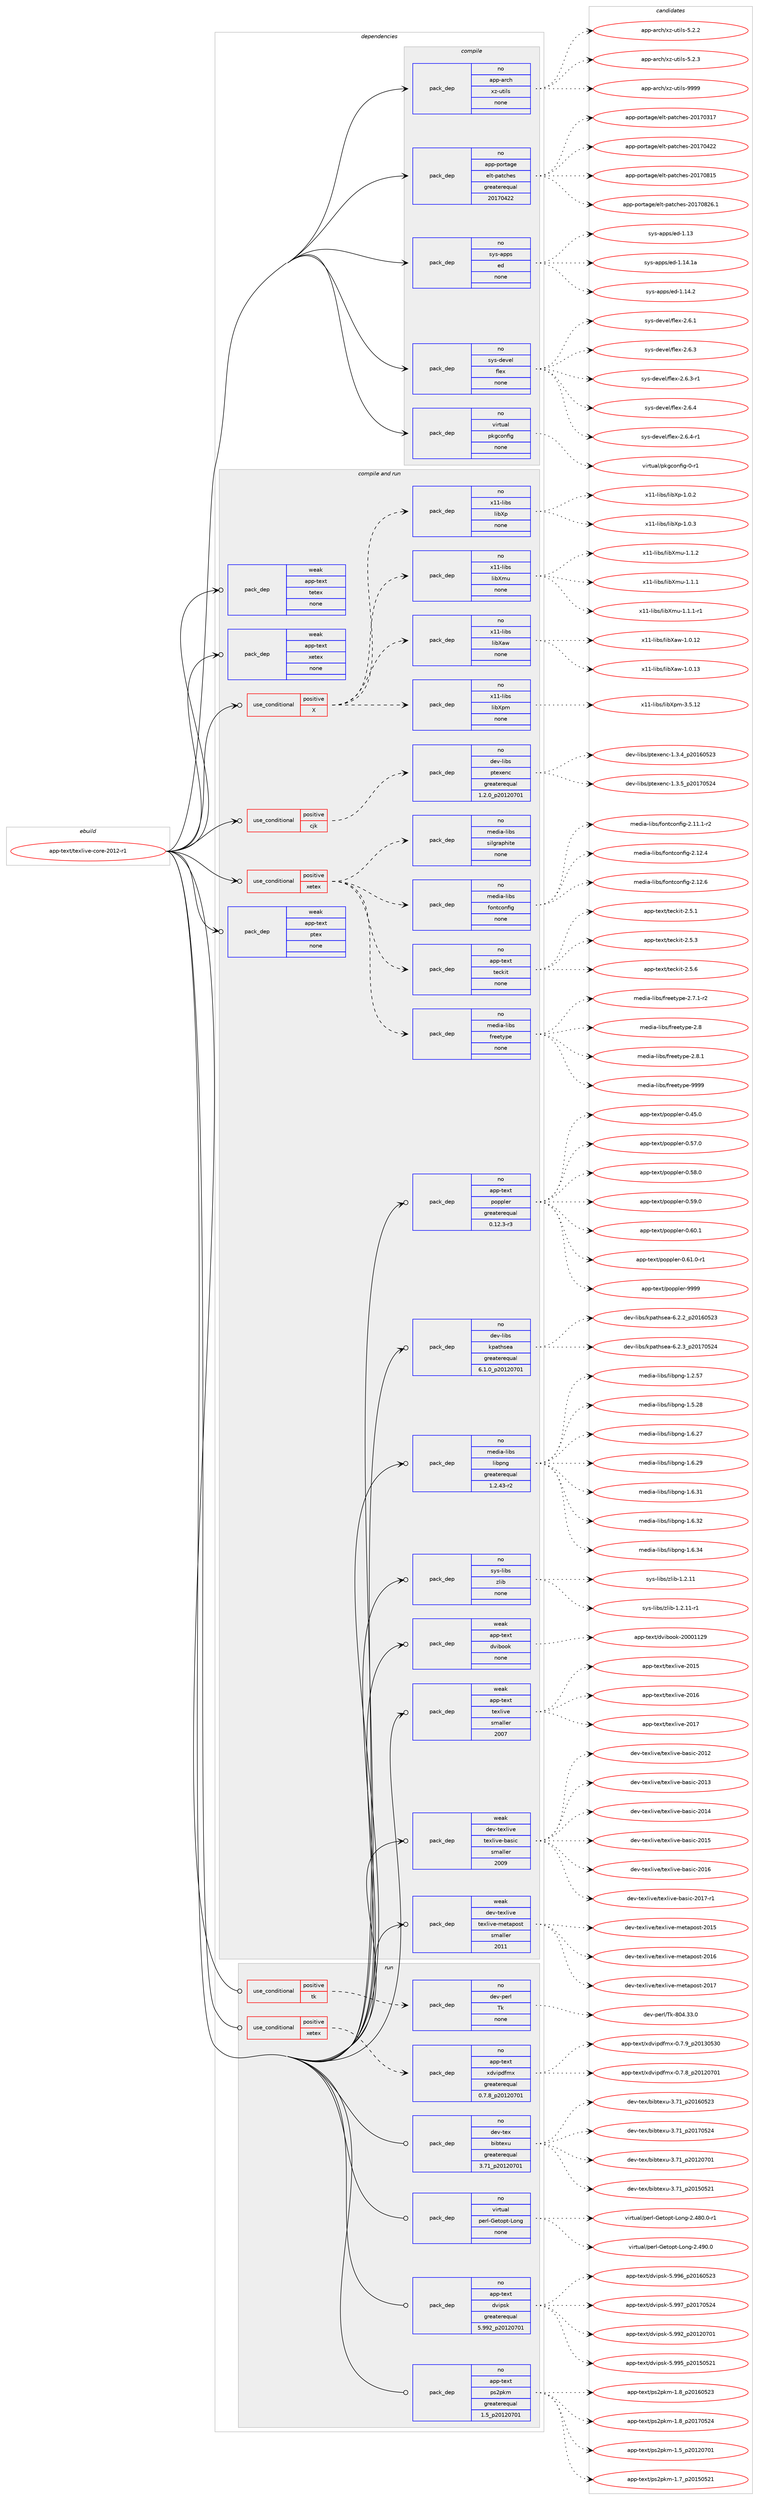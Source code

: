 digraph prolog {

# *************
# Graph options
# *************

newrank=true;
concentrate=true;
compound=true;
graph [rankdir=LR,fontname=Helvetica,fontsize=10,ranksep=1.5];#, ranksep=2.5, nodesep=0.2];
edge  [arrowhead=vee];
node  [fontname=Helvetica,fontsize=10];

# **********
# The ebuild
# **********

subgraph cluster_leftcol {
color=gray;
rank=same;
label=<<i>ebuild</i>>;
id [label="app-text/texlive-core-2012-r1", color=red, width=4, href="../app-text/texlive-core-2012-r1.svg"];
}

# ****************
# The dependencies
# ****************

subgraph cluster_midcol {
color=gray;
label=<<i>dependencies</i>>;
subgraph cluster_compile {
fillcolor="#eeeeee";
style=filled;
label=<<i>compile</i>>;
subgraph pack44870 {
dependency61528 [label=<<TABLE BORDER="0" CELLBORDER="1" CELLSPACING="0" CELLPADDING="4" WIDTH="220"><TR><TD ROWSPAN="6" CELLPADDING="30">pack_dep</TD></TR><TR><TD WIDTH="110">no</TD></TR><TR><TD>app-arch</TD></TR><TR><TD>xz-utils</TD></TR><TR><TD>none</TD></TR><TR><TD></TD></TR></TABLE>>, shape=none, color=blue];
}
id:e -> dependency61528:w [weight=20,style="solid",arrowhead="vee"];
subgraph pack44871 {
dependency61529 [label=<<TABLE BORDER="0" CELLBORDER="1" CELLSPACING="0" CELLPADDING="4" WIDTH="220"><TR><TD ROWSPAN="6" CELLPADDING="30">pack_dep</TD></TR><TR><TD WIDTH="110">no</TD></TR><TR><TD>app-portage</TD></TR><TR><TD>elt-patches</TD></TR><TR><TD>greaterequal</TD></TR><TR><TD>20170422</TD></TR></TABLE>>, shape=none, color=blue];
}
id:e -> dependency61529:w [weight=20,style="solid",arrowhead="vee"];
subgraph pack44872 {
dependency61530 [label=<<TABLE BORDER="0" CELLBORDER="1" CELLSPACING="0" CELLPADDING="4" WIDTH="220"><TR><TD ROWSPAN="6" CELLPADDING="30">pack_dep</TD></TR><TR><TD WIDTH="110">no</TD></TR><TR><TD>sys-apps</TD></TR><TR><TD>ed</TD></TR><TR><TD>none</TD></TR><TR><TD></TD></TR></TABLE>>, shape=none, color=blue];
}
id:e -> dependency61530:w [weight=20,style="solid",arrowhead="vee"];
subgraph pack44873 {
dependency61531 [label=<<TABLE BORDER="0" CELLBORDER="1" CELLSPACING="0" CELLPADDING="4" WIDTH="220"><TR><TD ROWSPAN="6" CELLPADDING="30">pack_dep</TD></TR><TR><TD WIDTH="110">no</TD></TR><TR><TD>sys-devel</TD></TR><TR><TD>flex</TD></TR><TR><TD>none</TD></TR><TR><TD></TD></TR></TABLE>>, shape=none, color=blue];
}
id:e -> dependency61531:w [weight=20,style="solid",arrowhead="vee"];
subgraph pack44874 {
dependency61532 [label=<<TABLE BORDER="0" CELLBORDER="1" CELLSPACING="0" CELLPADDING="4" WIDTH="220"><TR><TD ROWSPAN="6" CELLPADDING="30">pack_dep</TD></TR><TR><TD WIDTH="110">no</TD></TR><TR><TD>virtual</TD></TR><TR><TD>pkgconfig</TD></TR><TR><TD>none</TD></TR><TR><TD></TD></TR></TABLE>>, shape=none, color=blue];
}
id:e -> dependency61532:w [weight=20,style="solid",arrowhead="vee"];
}
subgraph cluster_compileandrun {
fillcolor="#eeeeee";
style=filled;
label=<<i>compile and run</i>>;
subgraph cond15521 {
dependency61533 [label=<<TABLE BORDER="0" CELLBORDER="1" CELLSPACING="0" CELLPADDING="4"><TR><TD ROWSPAN="3" CELLPADDING="10">use_conditional</TD></TR><TR><TD>positive</TD></TR><TR><TD>X</TD></TR></TABLE>>, shape=none, color=red];
subgraph pack44875 {
dependency61534 [label=<<TABLE BORDER="0" CELLBORDER="1" CELLSPACING="0" CELLPADDING="4" WIDTH="220"><TR><TD ROWSPAN="6" CELLPADDING="30">pack_dep</TD></TR><TR><TD WIDTH="110">no</TD></TR><TR><TD>x11-libs</TD></TR><TR><TD>libXmu</TD></TR><TR><TD>none</TD></TR><TR><TD></TD></TR></TABLE>>, shape=none, color=blue];
}
dependency61533:e -> dependency61534:w [weight=20,style="dashed",arrowhead="vee"];
subgraph pack44876 {
dependency61535 [label=<<TABLE BORDER="0" CELLBORDER="1" CELLSPACING="0" CELLPADDING="4" WIDTH="220"><TR><TD ROWSPAN="6" CELLPADDING="30">pack_dep</TD></TR><TR><TD WIDTH="110">no</TD></TR><TR><TD>x11-libs</TD></TR><TR><TD>libXp</TD></TR><TR><TD>none</TD></TR><TR><TD></TD></TR></TABLE>>, shape=none, color=blue];
}
dependency61533:e -> dependency61535:w [weight=20,style="dashed",arrowhead="vee"];
subgraph pack44877 {
dependency61536 [label=<<TABLE BORDER="0" CELLBORDER="1" CELLSPACING="0" CELLPADDING="4" WIDTH="220"><TR><TD ROWSPAN="6" CELLPADDING="30">pack_dep</TD></TR><TR><TD WIDTH="110">no</TD></TR><TR><TD>x11-libs</TD></TR><TR><TD>libXpm</TD></TR><TR><TD>none</TD></TR><TR><TD></TD></TR></TABLE>>, shape=none, color=blue];
}
dependency61533:e -> dependency61536:w [weight=20,style="dashed",arrowhead="vee"];
subgraph pack44878 {
dependency61537 [label=<<TABLE BORDER="0" CELLBORDER="1" CELLSPACING="0" CELLPADDING="4" WIDTH="220"><TR><TD ROWSPAN="6" CELLPADDING="30">pack_dep</TD></TR><TR><TD WIDTH="110">no</TD></TR><TR><TD>x11-libs</TD></TR><TR><TD>libXaw</TD></TR><TR><TD>none</TD></TR><TR><TD></TD></TR></TABLE>>, shape=none, color=blue];
}
dependency61533:e -> dependency61537:w [weight=20,style="dashed",arrowhead="vee"];
}
id:e -> dependency61533:w [weight=20,style="solid",arrowhead="odotvee"];
subgraph cond15522 {
dependency61538 [label=<<TABLE BORDER="0" CELLBORDER="1" CELLSPACING="0" CELLPADDING="4"><TR><TD ROWSPAN="3" CELLPADDING="10">use_conditional</TD></TR><TR><TD>positive</TD></TR><TR><TD>cjk</TD></TR></TABLE>>, shape=none, color=red];
subgraph pack44879 {
dependency61539 [label=<<TABLE BORDER="0" CELLBORDER="1" CELLSPACING="0" CELLPADDING="4" WIDTH="220"><TR><TD ROWSPAN="6" CELLPADDING="30">pack_dep</TD></TR><TR><TD WIDTH="110">no</TD></TR><TR><TD>dev-libs</TD></TR><TR><TD>ptexenc</TD></TR><TR><TD>greaterequal</TD></TR><TR><TD>1.2.0_p20120701</TD></TR></TABLE>>, shape=none, color=blue];
}
dependency61538:e -> dependency61539:w [weight=20,style="dashed",arrowhead="vee"];
}
id:e -> dependency61538:w [weight=20,style="solid",arrowhead="odotvee"];
subgraph cond15523 {
dependency61540 [label=<<TABLE BORDER="0" CELLBORDER="1" CELLSPACING="0" CELLPADDING="4"><TR><TD ROWSPAN="3" CELLPADDING="10">use_conditional</TD></TR><TR><TD>positive</TD></TR><TR><TD>xetex</TD></TR></TABLE>>, shape=none, color=red];
subgraph pack44880 {
dependency61541 [label=<<TABLE BORDER="0" CELLBORDER="1" CELLSPACING="0" CELLPADDING="4" WIDTH="220"><TR><TD ROWSPAN="6" CELLPADDING="30">pack_dep</TD></TR><TR><TD WIDTH="110">no</TD></TR><TR><TD>app-text</TD></TR><TR><TD>teckit</TD></TR><TR><TD>none</TD></TR><TR><TD></TD></TR></TABLE>>, shape=none, color=blue];
}
dependency61540:e -> dependency61541:w [weight=20,style="dashed",arrowhead="vee"];
subgraph pack44881 {
dependency61542 [label=<<TABLE BORDER="0" CELLBORDER="1" CELLSPACING="0" CELLPADDING="4" WIDTH="220"><TR><TD ROWSPAN="6" CELLPADDING="30">pack_dep</TD></TR><TR><TD WIDTH="110">no</TD></TR><TR><TD>media-libs</TD></TR><TR><TD>fontconfig</TD></TR><TR><TD>none</TD></TR><TR><TD></TD></TR></TABLE>>, shape=none, color=blue];
}
dependency61540:e -> dependency61542:w [weight=20,style="dashed",arrowhead="vee"];
subgraph pack44882 {
dependency61543 [label=<<TABLE BORDER="0" CELLBORDER="1" CELLSPACING="0" CELLPADDING="4" WIDTH="220"><TR><TD ROWSPAN="6" CELLPADDING="30">pack_dep</TD></TR><TR><TD WIDTH="110">no</TD></TR><TR><TD>media-libs</TD></TR><TR><TD>freetype</TD></TR><TR><TD>none</TD></TR><TR><TD></TD></TR></TABLE>>, shape=none, color=blue];
}
dependency61540:e -> dependency61543:w [weight=20,style="dashed",arrowhead="vee"];
subgraph pack44883 {
dependency61544 [label=<<TABLE BORDER="0" CELLBORDER="1" CELLSPACING="0" CELLPADDING="4" WIDTH="220"><TR><TD ROWSPAN="6" CELLPADDING="30">pack_dep</TD></TR><TR><TD WIDTH="110">no</TD></TR><TR><TD>media-libs</TD></TR><TR><TD>silgraphite</TD></TR><TR><TD>none</TD></TR><TR><TD></TD></TR></TABLE>>, shape=none, color=blue];
}
dependency61540:e -> dependency61544:w [weight=20,style="dashed",arrowhead="vee"];
}
id:e -> dependency61540:w [weight=20,style="solid",arrowhead="odotvee"];
subgraph pack44884 {
dependency61545 [label=<<TABLE BORDER="0" CELLBORDER="1" CELLSPACING="0" CELLPADDING="4" WIDTH="220"><TR><TD ROWSPAN="6" CELLPADDING="30">pack_dep</TD></TR><TR><TD WIDTH="110">no</TD></TR><TR><TD>app-text</TD></TR><TR><TD>poppler</TD></TR><TR><TD>greaterequal</TD></TR><TR><TD>0.12.3-r3</TD></TR></TABLE>>, shape=none, color=blue];
}
id:e -> dependency61545:w [weight=20,style="solid",arrowhead="odotvee"];
subgraph pack44885 {
dependency61546 [label=<<TABLE BORDER="0" CELLBORDER="1" CELLSPACING="0" CELLPADDING="4" WIDTH="220"><TR><TD ROWSPAN="6" CELLPADDING="30">pack_dep</TD></TR><TR><TD WIDTH="110">no</TD></TR><TR><TD>dev-libs</TD></TR><TR><TD>kpathsea</TD></TR><TR><TD>greaterequal</TD></TR><TR><TD>6.1.0_p20120701</TD></TR></TABLE>>, shape=none, color=blue];
}
id:e -> dependency61546:w [weight=20,style="solid",arrowhead="odotvee"];
subgraph pack44886 {
dependency61547 [label=<<TABLE BORDER="0" CELLBORDER="1" CELLSPACING="0" CELLPADDING="4" WIDTH="220"><TR><TD ROWSPAN="6" CELLPADDING="30">pack_dep</TD></TR><TR><TD WIDTH="110">no</TD></TR><TR><TD>media-libs</TD></TR><TR><TD>libpng</TD></TR><TR><TD>greaterequal</TD></TR><TR><TD>1.2.43-r2</TD></TR></TABLE>>, shape=none, color=blue];
}
id:e -> dependency61547:w [weight=20,style="solid",arrowhead="odotvee"];
subgraph pack44887 {
dependency61548 [label=<<TABLE BORDER="0" CELLBORDER="1" CELLSPACING="0" CELLPADDING="4" WIDTH="220"><TR><TD ROWSPAN="6" CELLPADDING="30">pack_dep</TD></TR><TR><TD WIDTH="110">no</TD></TR><TR><TD>sys-libs</TD></TR><TR><TD>zlib</TD></TR><TR><TD>none</TD></TR><TR><TD></TD></TR></TABLE>>, shape=none, color=blue];
}
id:e -> dependency61548:w [weight=20,style="solid",arrowhead="odotvee"];
subgraph pack44888 {
dependency61549 [label=<<TABLE BORDER="0" CELLBORDER="1" CELLSPACING="0" CELLPADDING="4" WIDTH="220"><TR><TD ROWSPAN="6" CELLPADDING="30">pack_dep</TD></TR><TR><TD WIDTH="110">weak</TD></TR><TR><TD>app-text</TD></TR><TR><TD>dvibook</TD></TR><TR><TD>none</TD></TR><TR><TD></TD></TR></TABLE>>, shape=none, color=blue];
}
id:e -> dependency61549:w [weight=20,style="solid",arrowhead="odotvee"];
subgraph pack44889 {
dependency61550 [label=<<TABLE BORDER="0" CELLBORDER="1" CELLSPACING="0" CELLPADDING="4" WIDTH="220"><TR><TD ROWSPAN="6" CELLPADDING="30">pack_dep</TD></TR><TR><TD WIDTH="110">weak</TD></TR><TR><TD>app-text</TD></TR><TR><TD>ptex</TD></TR><TR><TD>none</TD></TR><TR><TD></TD></TR></TABLE>>, shape=none, color=blue];
}
id:e -> dependency61550:w [weight=20,style="solid",arrowhead="odotvee"];
subgraph pack44890 {
dependency61551 [label=<<TABLE BORDER="0" CELLBORDER="1" CELLSPACING="0" CELLPADDING="4" WIDTH="220"><TR><TD ROWSPAN="6" CELLPADDING="30">pack_dep</TD></TR><TR><TD WIDTH="110">weak</TD></TR><TR><TD>app-text</TD></TR><TR><TD>tetex</TD></TR><TR><TD>none</TD></TR><TR><TD></TD></TR></TABLE>>, shape=none, color=blue];
}
id:e -> dependency61551:w [weight=20,style="solid",arrowhead="odotvee"];
subgraph pack44891 {
dependency61552 [label=<<TABLE BORDER="0" CELLBORDER="1" CELLSPACING="0" CELLPADDING="4" WIDTH="220"><TR><TD ROWSPAN="6" CELLPADDING="30">pack_dep</TD></TR><TR><TD WIDTH="110">weak</TD></TR><TR><TD>app-text</TD></TR><TR><TD>texlive</TD></TR><TR><TD>smaller</TD></TR><TR><TD>2007</TD></TR></TABLE>>, shape=none, color=blue];
}
id:e -> dependency61552:w [weight=20,style="solid",arrowhead="odotvee"];
subgraph pack44892 {
dependency61553 [label=<<TABLE BORDER="0" CELLBORDER="1" CELLSPACING="0" CELLPADDING="4" WIDTH="220"><TR><TD ROWSPAN="6" CELLPADDING="30">pack_dep</TD></TR><TR><TD WIDTH="110">weak</TD></TR><TR><TD>app-text</TD></TR><TR><TD>xetex</TD></TR><TR><TD>none</TD></TR><TR><TD></TD></TR></TABLE>>, shape=none, color=blue];
}
id:e -> dependency61553:w [weight=20,style="solid",arrowhead="odotvee"];
subgraph pack44893 {
dependency61554 [label=<<TABLE BORDER="0" CELLBORDER="1" CELLSPACING="0" CELLPADDING="4" WIDTH="220"><TR><TD ROWSPAN="6" CELLPADDING="30">pack_dep</TD></TR><TR><TD WIDTH="110">weak</TD></TR><TR><TD>dev-texlive</TD></TR><TR><TD>texlive-basic</TD></TR><TR><TD>smaller</TD></TR><TR><TD>2009</TD></TR></TABLE>>, shape=none, color=blue];
}
id:e -> dependency61554:w [weight=20,style="solid",arrowhead="odotvee"];
subgraph pack44894 {
dependency61555 [label=<<TABLE BORDER="0" CELLBORDER="1" CELLSPACING="0" CELLPADDING="4" WIDTH="220"><TR><TD ROWSPAN="6" CELLPADDING="30">pack_dep</TD></TR><TR><TD WIDTH="110">weak</TD></TR><TR><TD>dev-texlive</TD></TR><TR><TD>texlive-metapost</TD></TR><TR><TD>smaller</TD></TR><TR><TD>2011</TD></TR></TABLE>>, shape=none, color=blue];
}
id:e -> dependency61555:w [weight=20,style="solid",arrowhead="odotvee"];
}
subgraph cluster_run {
fillcolor="#eeeeee";
style=filled;
label=<<i>run</i>>;
subgraph cond15524 {
dependency61556 [label=<<TABLE BORDER="0" CELLBORDER="1" CELLSPACING="0" CELLPADDING="4"><TR><TD ROWSPAN="3" CELLPADDING="10">use_conditional</TD></TR><TR><TD>positive</TD></TR><TR><TD>tk</TD></TR></TABLE>>, shape=none, color=red];
subgraph pack44895 {
dependency61557 [label=<<TABLE BORDER="0" CELLBORDER="1" CELLSPACING="0" CELLPADDING="4" WIDTH="220"><TR><TD ROWSPAN="6" CELLPADDING="30">pack_dep</TD></TR><TR><TD WIDTH="110">no</TD></TR><TR><TD>dev-perl</TD></TR><TR><TD>Tk</TD></TR><TR><TD>none</TD></TR><TR><TD></TD></TR></TABLE>>, shape=none, color=blue];
}
dependency61556:e -> dependency61557:w [weight=20,style="dashed",arrowhead="vee"];
}
id:e -> dependency61556:w [weight=20,style="solid",arrowhead="odot"];
subgraph cond15525 {
dependency61558 [label=<<TABLE BORDER="0" CELLBORDER="1" CELLSPACING="0" CELLPADDING="4"><TR><TD ROWSPAN="3" CELLPADDING="10">use_conditional</TD></TR><TR><TD>positive</TD></TR><TR><TD>xetex</TD></TR></TABLE>>, shape=none, color=red];
subgraph pack44896 {
dependency61559 [label=<<TABLE BORDER="0" CELLBORDER="1" CELLSPACING="0" CELLPADDING="4" WIDTH="220"><TR><TD ROWSPAN="6" CELLPADDING="30">pack_dep</TD></TR><TR><TD WIDTH="110">no</TD></TR><TR><TD>app-text</TD></TR><TR><TD>xdvipdfmx</TD></TR><TR><TD>greaterequal</TD></TR><TR><TD>0.7.8_p20120701</TD></TR></TABLE>>, shape=none, color=blue];
}
dependency61558:e -> dependency61559:w [weight=20,style="dashed",arrowhead="vee"];
}
id:e -> dependency61558:w [weight=20,style="solid",arrowhead="odot"];
subgraph pack44897 {
dependency61560 [label=<<TABLE BORDER="0" CELLBORDER="1" CELLSPACING="0" CELLPADDING="4" WIDTH="220"><TR><TD ROWSPAN="6" CELLPADDING="30">pack_dep</TD></TR><TR><TD WIDTH="110">no</TD></TR><TR><TD>app-text</TD></TR><TR><TD>dvipsk</TD></TR><TR><TD>greaterequal</TD></TR><TR><TD>5.992_p20120701</TD></TR></TABLE>>, shape=none, color=blue];
}
id:e -> dependency61560:w [weight=20,style="solid",arrowhead="odot"];
subgraph pack44898 {
dependency61561 [label=<<TABLE BORDER="0" CELLBORDER="1" CELLSPACING="0" CELLPADDING="4" WIDTH="220"><TR><TD ROWSPAN="6" CELLPADDING="30">pack_dep</TD></TR><TR><TD WIDTH="110">no</TD></TR><TR><TD>app-text</TD></TR><TR><TD>ps2pkm</TD></TR><TR><TD>greaterequal</TD></TR><TR><TD>1.5_p20120701</TD></TR></TABLE>>, shape=none, color=blue];
}
id:e -> dependency61561:w [weight=20,style="solid",arrowhead="odot"];
subgraph pack44899 {
dependency61562 [label=<<TABLE BORDER="0" CELLBORDER="1" CELLSPACING="0" CELLPADDING="4" WIDTH="220"><TR><TD ROWSPAN="6" CELLPADDING="30">pack_dep</TD></TR><TR><TD WIDTH="110">no</TD></TR><TR><TD>dev-tex</TD></TR><TR><TD>bibtexu</TD></TR><TR><TD>greaterequal</TD></TR><TR><TD>3.71_p20120701</TD></TR></TABLE>>, shape=none, color=blue];
}
id:e -> dependency61562:w [weight=20,style="solid",arrowhead="odot"];
subgraph pack44900 {
dependency61563 [label=<<TABLE BORDER="0" CELLBORDER="1" CELLSPACING="0" CELLPADDING="4" WIDTH="220"><TR><TD ROWSPAN="6" CELLPADDING="30">pack_dep</TD></TR><TR><TD WIDTH="110">no</TD></TR><TR><TD>virtual</TD></TR><TR><TD>perl-Getopt-Long</TD></TR><TR><TD>none</TD></TR><TR><TD></TD></TR></TABLE>>, shape=none, color=blue];
}
id:e -> dependency61563:w [weight=20,style="solid",arrowhead="odot"];
}
}

# **************
# The candidates
# **************

subgraph cluster_choices {
rank=same;
color=gray;
label=<<i>candidates</i>>;

subgraph choice44870 {
color=black;
nodesep=1;
choice971121124597114991044712012245117116105108115455346504650 [label="app-arch/xz-utils-5.2.2", color=red, width=4,href="../app-arch/xz-utils-5.2.2.svg"];
choice971121124597114991044712012245117116105108115455346504651 [label="app-arch/xz-utils-5.2.3", color=red, width=4,href="../app-arch/xz-utils-5.2.3.svg"];
choice9711211245971149910447120122451171161051081154557575757 [label="app-arch/xz-utils-9999", color=red, width=4,href="../app-arch/xz-utils-9999.svg"];
dependency61528:e -> choice971121124597114991044712012245117116105108115455346504650:w [style=dotted,weight="100"];
dependency61528:e -> choice971121124597114991044712012245117116105108115455346504651:w [style=dotted,weight="100"];
dependency61528:e -> choice9711211245971149910447120122451171161051081154557575757:w [style=dotted,weight="100"];
}
subgraph choice44871 {
color=black;
nodesep=1;
choice97112112451121111141169710310147101108116451129711699104101115455048495548514955 [label="app-portage/elt-patches-20170317", color=red, width=4,href="../app-portage/elt-patches-20170317.svg"];
choice97112112451121111141169710310147101108116451129711699104101115455048495548525050 [label="app-portage/elt-patches-20170422", color=red, width=4,href="../app-portage/elt-patches-20170422.svg"];
choice97112112451121111141169710310147101108116451129711699104101115455048495548564953 [label="app-portage/elt-patches-20170815", color=red, width=4,href="../app-portage/elt-patches-20170815.svg"];
choice971121124511211111411697103101471011081164511297116991041011154550484955485650544649 [label="app-portage/elt-patches-20170826.1", color=red, width=4,href="../app-portage/elt-patches-20170826.1.svg"];
dependency61529:e -> choice97112112451121111141169710310147101108116451129711699104101115455048495548514955:w [style=dotted,weight="100"];
dependency61529:e -> choice97112112451121111141169710310147101108116451129711699104101115455048495548525050:w [style=dotted,weight="100"];
dependency61529:e -> choice97112112451121111141169710310147101108116451129711699104101115455048495548564953:w [style=dotted,weight="100"];
dependency61529:e -> choice971121124511211111411697103101471011081164511297116991041011154550484955485650544649:w [style=dotted,weight="100"];
}
subgraph choice44872 {
color=black;
nodesep=1;
choice1151211154597112112115471011004549464951 [label="sys-apps/ed-1.13", color=red, width=4,href="../sys-apps/ed-1.13.svg"];
choice1151211154597112112115471011004549464952464997 [label="sys-apps/ed-1.14.1a", color=red, width=4,href="../sys-apps/ed-1.14.1a.svg"];
choice11512111545971121121154710110045494649524650 [label="sys-apps/ed-1.14.2", color=red, width=4,href="../sys-apps/ed-1.14.2.svg"];
dependency61530:e -> choice1151211154597112112115471011004549464951:w [style=dotted,weight="100"];
dependency61530:e -> choice1151211154597112112115471011004549464952464997:w [style=dotted,weight="100"];
dependency61530:e -> choice11512111545971121121154710110045494649524650:w [style=dotted,weight="100"];
}
subgraph choice44873 {
color=black;
nodesep=1;
choice1151211154510010111810110847102108101120455046544649 [label="sys-devel/flex-2.6.1", color=red, width=4,href="../sys-devel/flex-2.6.1.svg"];
choice1151211154510010111810110847102108101120455046544651 [label="sys-devel/flex-2.6.3", color=red, width=4,href="../sys-devel/flex-2.6.3.svg"];
choice11512111545100101118101108471021081011204550465446514511449 [label="sys-devel/flex-2.6.3-r1", color=red, width=4,href="../sys-devel/flex-2.6.3-r1.svg"];
choice1151211154510010111810110847102108101120455046544652 [label="sys-devel/flex-2.6.4", color=red, width=4,href="../sys-devel/flex-2.6.4.svg"];
choice11512111545100101118101108471021081011204550465446524511449 [label="sys-devel/flex-2.6.4-r1", color=red, width=4,href="../sys-devel/flex-2.6.4-r1.svg"];
dependency61531:e -> choice1151211154510010111810110847102108101120455046544649:w [style=dotted,weight="100"];
dependency61531:e -> choice1151211154510010111810110847102108101120455046544651:w [style=dotted,weight="100"];
dependency61531:e -> choice11512111545100101118101108471021081011204550465446514511449:w [style=dotted,weight="100"];
dependency61531:e -> choice1151211154510010111810110847102108101120455046544652:w [style=dotted,weight="100"];
dependency61531:e -> choice11512111545100101118101108471021081011204550465446524511449:w [style=dotted,weight="100"];
}
subgraph choice44874 {
color=black;
nodesep=1;
choice11810511411611797108471121071039911111010210510345484511449 [label="virtual/pkgconfig-0-r1", color=red, width=4,href="../virtual/pkgconfig-0-r1.svg"];
dependency61532:e -> choice11810511411611797108471121071039911111010210510345484511449:w [style=dotted,weight="100"];
}
subgraph choice44875 {
color=black;
nodesep=1;
choice12049494510810598115471081059888109117454946494649 [label="x11-libs/libXmu-1.1.1", color=red, width=4,href="../x11-libs/libXmu-1.1.1.svg"];
choice120494945108105981154710810598881091174549464946494511449 [label="x11-libs/libXmu-1.1.1-r1", color=red, width=4,href="../x11-libs/libXmu-1.1.1-r1.svg"];
choice12049494510810598115471081059888109117454946494650 [label="x11-libs/libXmu-1.1.2", color=red, width=4,href="../x11-libs/libXmu-1.1.2.svg"];
dependency61534:e -> choice12049494510810598115471081059888109117454946494649:w [style=dotted,weight="100"];
dependency61534:e -> choice120494945108105981154710810598881091174549464946494511449:w [style=dotted,weight="100"];
dependency61534:e -> choice12049494510810598115471081059888109117454946494650:w [style=dotted,weight="100"];
}
subgraph choice44876 {
color=black;
nodesep=1;
choice12049494510810598115471081059888112454946484650 [label="x11-libs/libXp-1.0.2", color=red, width=4,href="../x11-libs/libXp-1.0.2.svg"];
choice12049494510810598115471081059888112454946484651 [label="x11-libs/libXp-1.0.3", color=red, width=4,href="../x11-libs/libXp-1.0.3.svg"];
dependency61535:e -> choice12049494510810598115471081059888112454946484650:w [style=dotted,weight="100"];
dependency61535:e -> choice12049494510810598115471081059888112454946484651:w [style=dotted,weight="100"];
}
subgraph choice44877 {
color=black;
nodesep=1;
choice1204949451081059811547108105988811210945514653464950 [label="x11-libs/libXpm-3.5.12", color=red, width=4,href="../x11-libs/libXpm-3.5.12.svg"];
dependency61536:e -> choice1204949451081059811547108105988811210945514653464950:w [style=dotted,weight="100"];
}
subgraph choice44878 {
color=black;
nodesep=1;
choice120494945108105981154710810598889711945494648464950 [label="x11-libs/libXaw-1.0.12", color=red, width=4,href="../x11-libs/libXaw-1.0.12.svg"];
choice120494945108105981154710810598889711945494648464951 [label="x11-libs/libXaw-1.0.13", color=red, width=4,href="../x11-libs/libXaw-1.0.13.svg"];
dependency61537:e -> choice120494945108105981154710810598889711945494648464950:w [style=dotted,weight="100"];
dependency61537:e -> choice120494945108105981154710810598889711945494648464951:w [style=dotted,weight="100"];
}
subgraph choice44879 {
color=black;
nodesep=1;
choice10010111845108105981154711211610112010111099454946514652951125048495448535051 [label="dev-libs/ptexenc-1.3.4_p20160523", color=red, width=4,href="../dev-libs/ptexenc-1.3.4_p20160523.svg"];
choice10010111845108105981154711211610112010111099454946514653951125048495548535052 [label="dev-libs/ptexenc-1.3.5_p20170524", color=red, width=4,href="../dev-libs/ptexenc-1.3.5_p20170524.svg"];
dependency61539:e -> choice10010111845108105981154711211610112010111099454946514652951125048495448535051:w [style=dotted,weight="100"];
dependency61539:e -> choice10010111845108105981154711211610112010111099454946514653951125048495548535052:w [style=dotted,weight="100"];
}
subgraph choice44880 {
color=black;
nodesep=1;
choice97112112451161011201164711610199107105116455046534649 [label="app-text/teckit-2.5.1", color=red, width=4,href="../app-text/teckit-2.5.1.svg"];
choice97112112451161011201164711610199107105116455046534651 [label="app-text/teckit-2.5.3", color=red, width=4,href="../app-text/teckit-2.5.3.svg"];
choice97112112451161011201164711610199107105116455046534654 [label="app-text/teckit-2.5.6", color=red, width=4,href="../app-text/teckit-2.5.6.svg"];
dependency61541:e -> choice97112112451161011201164711610199107105116455046534649:w [style=dotted,weight="100"];
dependency61541:e -> choice97112112451161011201164711610199107105116455046534651:w [style=dotted,weight="100"];
dependency61541:e -> choice97112112451161011201164711610199107105116455046534654:w [style=dotted,weight="100"];
}
subgraph choice44881 {
color=black;
nodesep=1;
choice1091011001059745108105981154710211111011699111110102105103455046494946494511450 [label="media-libs/fontconfig-2.11.1-r2", color=red, width=4,href="../media-libs/fontconfig-2.11.1-r2.svg"];
choice109101100105974510810598115471021111101169911111010210510345504649504652 [label="media-libs/fontconfig-2.12.4", color=red, width=4,href="../media-libs/fontconfig-2.12.4.svg"];
choice109101100105974510810598115471021111101169911111010210510345504649504654 [label="media-libs/fontconfig-2.12.6", color=red, width=4,href="../media-libs/fontconfig-2.12.6.svg"];
dependency61542:e -> choice1091011001059745108105981154710211111011699111110102105103455046494946494511450:w [style=dotted,weight="100"];
dependency61542:e -> choice109101100105974510810598115471021111101169911111010210510345504649504652:w [style=dotted,weight="100"];
dependency61542:e -> choice109101100105974510810598115471021111101169911111010210510345504649504654:w [style=dotted,weight="100"];
}
subgraph choice44882 {
color=black;
nodesep=1;
choice109101100105974510810598115471021141011011161211121014550465546494511450 [label="media-libs/freetype-2.7.1-r2", color=red, width=4,href="../media-libs/freetype-2.7.1-r2.svg"];
choice1091011001059745108105981154710211410110111612111210145504656 [label="media-libs/freetype-2.8", color=red, width=4,href="../media-libs/freetype-2.8.svg"];
choice10910110010597451081059811547102114101101116121112101455046564649 [label="media-libs/freetype-2.8.1", color=red, width=4,href="../media-libs/freetype-2.8.1.svg"];
choice109101100105974510810598115471021141011011161211121014557575757 [label="media-libs/freetype-9999", color=red, width=4,href="../media-libs/freetype-9999.svg"];
dependency61543:e -> choice109101100105974510810598115471021141011011161211121014550465546494511450:w [style=dotted,weight="100"];
dependency61543:e -> choice1091011001059745108105981154710211410110111612111210145504656:w [style=dotted,weight="100"];
dependency61543:e -> choice10910110010597451081059811547102114101101116121112101455046564649:w [style=dotted,weight="100"];
dependency61543:e -> choice109101100105974510810598115471021141011011161211121014557575757:w [style=dotted,weight="100"];
}
subgraph choice44883 {
color=black;
nodesep=1;
}
subgraph choice44884 {
color=black;
nodesep=1;
choice97112112451161011201164711211111211210810111445484652534648 [label="app-text/poppler-0.45.0", color=red, width=4,href="../app-text/poppler-0.45.0.svg"];
choice97112112451161011201164711211111211210810111445484653554648 [label="app-text/poppler-0.57.0", color=red, width=4,href="../app-text/poppler-0.57.0.svg"];
choice97112112451161011201164711211111211210810111445484653564648 [label="app-text/poppler-0.58.0", color=red, width=4,href="../app-text/poppler-0.58.0.svg"];
choice97112112451161011201164711211111211210810111445484653574648 [label="app-text/poppler-0.59.0", color=red, width=4,href="../app-text/poppler-0.59.0.svg"];
choice97112112451161011201164711211111211210810111445484654484649 [label="app-text/poppler-0.60.1", color=red, width=4,href="../app-text/poppler-0.60.1.svg"];
choice971121124511610112011647112111112112108101114454846544946484511449 [label="app-text/poppler-0.61.0-r1", color=red, width=4,href="../app-text/poppler-0.61.0-r1.svg"];
choice9711211245116101120116471121111121121081011144557575757 [label="app-text/poppler-9999", color=red, width=4,href="../app-text/poppler-9999.svg"];
dependency61545:e -> choice97112112451161011201164711211111211210810111445484652534648:w [style=dotted,weight="100"];
dependency61545:e -> choice97112112451161011201164711211111211210810111445484653554648:w [style=dotted,weight="100"];
dependency61545:e -> choice97112112451161011201164711211111211210810111445484653564648:w [style=dotted,weight="100"];
dependency61545:e -> choice97112112451161011201164711211111211210810111445484653574648:w [style=dotted,weight="100"];
dependency61545:e -> choice97112112451161011201164711211111211210810111445484654484649:w [style=dotted,weight="100"];
dependency61545:e -> choice971121124511610112011647112111112112108101114454846544946484511449:w [style=dotted,weight="100"];
dependency61545:e -> choice9711211245116101120116471121111121121081011144557575757:w [style=dotted,weight="100"];
}
subgraph choice44885 {
color=black;
nodesep=1;
choice1001011184510810598115471071129711610411510197455446504650951125048495448535051 [label="dev-libs/kpathsea-6.2.2_p20160523", color=red, width=4,href="../dev-libs/kpathsea-6.2.2_p20160523.svg"];
choice1001011184510810598115471071129711610411510197455446504651951125048495548535052 [label="dev-libs/kpathsea-6.2.3_p20170524", color=red, width=4,href="../dev-libs/kpathsea-6.2.3_p20170524.svg"];
dependency61546:e -> choice1001011184510810598115471071129711610411510197455446504650951125048495448535051:w [style=dotted,weight="100"];
dependency61546:e -> choice1001011184510810598115471071129711610411510197455446504651951125048495548535052:w [style=dotted,weight="100"];
}
subgraph choice44886 {
color=black;
nodesep=1;
choice109101100105974510810598115471081059811211010345494650465355 [label="media-libs/libpng-1.2.57", color=red, width=4,href="../media-libs/libpng-1.2.57.svg"];
choice109101100105974510810598115471081059811211010345494653465056 [label="media-libs/libpng-1.5.28", color=red, width=4,href="../media-libs/libpng-1.5.28.svg"];
choice109101100105974510810598115471081059811211010345494654465055 [label="media-libs/libpng-1.6.27", color=red, width=4,href="../media-libs/libpng-1.6.27.svg"];
choice109101100105974510810598115471081059811211010345494654465057 [label="media-libs/libpng-1.6.29", color=red, width=4,href="../media-libs/libpng-1.6.29.svg"];
choice109101100105974510810598115471081059811211010345494654465149 [label="media-libs/libpng-1.6.31", color=red, width=4,href="../media-libs/libpng-1.6.31.svg"];
choice109101100105974510810598115471081059811211010345494654465150 [label="media-libs/libpng-1.6.32", color=red, width=4,href="../media-libs/libpng-1.6.32.svg"];
choice109101100105974510810598115471081059811211010345494654465152 [label="media-libs/libpng-1.6.34", color=red, width=4,href="../media-libs/libpng-1.6.34.svg"];
dependency61547:e -> choice109101100105974510810598115471081059811211010345494650465355:w [style=dotted,weight="100"];
dependency61547:e -> choice109101100105974510810598115471081059811211010345494653465056:w [style=dotted,weight="100"];
dependency61547:e -> choice109101100105974510810598115471081059811211010345494654465055:w [style=dotted,weight="100"];
dependency61547:e -> choice109101100105974510810598115471081059811211010345494654465057:w [style=dotted,weight="100"];
dependency61547:e -> choice109101100105974510810598115471081059811211010345494654465149:w [style=dotted,weight="100"];
dependency61547:e -> choice109101100105974510810598115471081059811211010345494654465150:w [style=dotted,weight="100"];
dependency61547:e -> choice109101100105974510810598115471081059811211010345494654465152:w [style=dotted,weight="100"];
}
subgraph choice44887 {
color=black;
nodesep=1;
choice1151211154510810598115471221081059845494650464949 [label="sys-libs/zlib-1.2.11", color=red, width=4,href="../sys-libs/zlib-1.2.11.svg"];
choice11512111545108105981154712210810598454946504649494511449 [label="sys-libs/zlib-1.2.11-r1", color=red, width=4,href="../sys-libs/zlib-1.2.11-r1.svg"];
dependency61548:e -> choice1151211154510810598115471221081059845494650464949:w [style=dotted,weight="100"];
dependency61548:e -> choice11512111545108105981154712210810598454946504649494511449:w [style=dotted,weight="100"];
}
subgraph choice44888 {
color=black;
nodesep=1;
choice97112112451161011201164710011810598111111107455048484849495057 [label="app-text/dvibook-20001129", color=red, width=4,href="../app-text/dvibook-20001129.svg"];
dependency61549:e -> choice97112112451161011201164710011810598111111107455048484849495057:w [style=dotted,weight="100"];
}
subgraph choice44889 {
color=black;
nodesep=1;
}
subgraph choice44890 {
color=black;
nodesep=1;
}
subgraph choice44891 {
color=black;
nodesep=1;
choice9711211245116101120116471161011201081051181014550484953 [label="app-text/texlive-2015", color=red, width=4,href="../app-text/texlive-2015.svg"];
choice9711211245116101120116471161011201081051181014550484954 [label="app-text/texlive-2016", color=red, width=4,href="../app-text/texlive-2016.svg"];
choice9711211245116101120116471161011201081051181014550484955 [label="app-text/texlive-2017", color=red, width=4,href="../app-text/texlive-2017.svg"];
dependency61552:e -> choice9711211245116101120116471161011201081051181014550484953:w [style=dotted,weight="100"];
dependency61552:e -> choice9711211245116101120116471161011201081051181014550484954:w [style=dotted,weight="100"];
dependency61552:e -> choice9711211245116101120116471161011201081051181014550484955:w [style=dotted,weight="100"];
}
subgraph choice44892 {
color=black;
nodesep=1;
}
subgraph choice44893 {
color=black;
nodesep=1;
choice1001011184511610112010810511810147116101120108105118101459897115105994550484950 [label="dev-texlive/texlive-basic-2012", color=red, width=4,href="../dev-texlive/texlive-basic-2012.svg"];
choice1001011184511610112010810511810147116101120108105118101459897115105994550484951 [label="dev-texlive/texlive-basic-2013", color=red, width=4,href="../dev-texlive/texlive-basic-2013.svg"];
choice1001011184511610112010810511810147116101120108105118101459897115105994550484952 [label="dev-texlive/texlive-basic-2014", color=red, width=4,href="../dev-texlive/texlive-basic-2014.svg"];
choice1001011184511610112010810511810147116101120108105118101459897115105994550484953 [label="dev-texlive/texlive-basic-2015", color=red, width=4,href="../dev-texlive/texlive-basic-2015.svg"];
choice1001011184511610112010810511810147116101120108105118101459897115105994550484954 [label="dev-texlive/texlive-basic-2016", color=red, width=4,href="../dev-texlive/texlive-basic-2016.svg"];
choice10010111845116101120108105118101471161011201081051181014598971151059945504849554511449 [label="dev-texlive/texlive-basic-2017-r1", color=red, width=4,href="../dev-texlive/texlive-basic-2017-r1.svg"];
dependency61554:e -> choice1001011184511610112010810511810147116101120108105118101459897115105994550484950:w [style=dotted,weight="100"];
dependency61554:e -> choice1001011184511610112010810511810147116101120108105118101459897115105994550484951:w [style=dotted,weight="100"];
dependency61554:e -> choice1001011184511610112010810511810147116101120108105118101459897115105994550484952:w [style=dotted,weight="100"];
dependency61554:e -> choice1001011184511610112010810511810147116101120108105118101459897115105994550484953:w [style=dotted,weight="100"];
dependency61554:e -> choice1001011184511610112010810511810147116101120108105118101459897115105994550484954:w [style=dotted,weight="100"];
dependency61554:e -> choice10010111845116101120108105118101471161011201081051181014598971151059945504849554511449:w [style=dotted,weight="100"];
}
subgraph choice44894 {
color=black;
nodesep=1;
choice100101118451161011201081051181014711610112010810511810145109101116971121111151164550484953 [label="dev-texlive/texlive-metapost-2015", color=red, width=4,href="../dev-texlive/texlive-metapost-2015.svg"];
choice100101118451161011201081051181014711610112010810511810145109101116971121111151164550484954 [label="dev-texlive/texlive-metapost-2016", color=red, width=4,href="../dev-texlive/texlive-metapost-2016.svg"];
choice100101118451161011201081051181014711610112010810511810145109101116971121111151164550484955 [label="dev-texlive/texlive-metapost-2017", color=red, width=4,href="../dev-texlive/texlive-metapost-2017.svg"];
dependency61555:e -> choice100101118451161011201081051181014711610112010810511810145109101116971121111151164550484953:w [style=dotted,weight="100"];
dependency61555:e -> choice100101118451161011201081051181014711610112010810511810145109101116971121111151164550484954:w [style=dotted,weight="100"];
dependency61555:e -> choice100101118451161011201081051181014711610112010810511810145109101116971121111151164550484955:w [style=dotted,weight="100"];
}
subgraph choice44895 {
color=black;
nodesep=1;
choice100101118451121011141084784107455648524651514648 [label="dev-perl/Tk-804.33.0", color=red, width=4,href="../dev-perl/Tk-804.33.0.svg"];
dependency61557:e -> choice100101118451121011141084784107455648524651514648:w [style=dotted,weight="100"];
}
subgraph choice44896 {
color=black;
nodesep=1;
choice971121124511610112011647120100118105112100102109120454846554656951125048495048554849 [label="app-text/xdvipdfmx-0.7.8_p20120701", color=red, width=4,href="../app-text/xdvipdfmx-0.7.8_p20120701.svg"];
choice971121124511610112011647120100118105112100102109120454846554657951125048495148535148 [label="app-text/xdvipdfmx-0.7.9_p20130530", color=red, width=4,href="../app-text/xdvipdfmx-0.7.9_p20130530.svg"];
dependency61559:e -> choice971121124511610112011647120100118105112100102109120454846554656951125048495048554849:w [style=dotted,weight="100"];
dependency61559:e -> choice971121124511610112011647120100118105112100102109120454846554657951125048495148535148:w [style=dotted,weight="100"];
}
subgraph choice44897 {
color=black;
nodesep=1;
choice971121124511610112011647100118105112115107455346575750951125048495048554849 [label="app-text/dvipsk-5.992_p20120701", color=red, width=4,href="../app-text/dvipsk-5.992_p20120701.svg"];
choice971121124511610112011647100118105112115107455346575753951125048495348535049 [label="app-text/dvipsk-5.995_p20150521", color=red, width=4,href="../app-text/dvipsk-5.995_p20150521.svg"];
choice971121124511610112011647100118105112115107455346575754951125048495448535051 [label="app-text/dvipsk-5.996_p20160523", color=red, width=4,href="../app-text/dvipsk-5.996_p20160523.svg"];
choice971121124511610112011647100118105112115107455346575755951125048495548535052 [label="app-text/dvipsk-5.997_p20170524", color=red, width=4,href="../app-text/dvipsk-5.997_p20170524.svg"];
dependency61560:e -> choice971121124511610112011647100118105112115107455346575750951125048495048554849:w [style=dotted,weight="100"];
dependency61560:e -> choice971121124511610112011647100118105112115107455346575753951125048495348535049:w [style=dotted,weight="100"];
dependency61560:e -> choice971121124511610112011647100118105112115107455346575754951125048495448535051:w [style=dotted,weight="100"];
dependency61560:e -> choice971121124511610112011647100118105112115107455346575755951125048495548535052:w [style=dotted,weight="100"];
}
subgraph choice44898 {
color=black;
nodesep=1;
choice9711211245116101120116471121155011210710945494653951125048495048554849 [label="app-text/ps2pkm-1.5_p20120701", color=red, width=4,href="../app-text/ps2pkm-1.5_p20120701.svg"];
choice9711211245116101120116471121155011210710945494655951125048495348535049 [label="app-text/ps2pkm-1.7_p20150521", color=red, width=4,href="../app-text/ps2pkm-1.7_p20150521.svg"];
choice9711211245116101120116471121155011210710945494656951125048495448535051 [label="app-text/ps2pkm-1.8_p20160523", color=red, width=4,href="../app-text/ps2pkm-1.8_p20160523.svg"];
choice9711211245116101120116471121155011210710945494656951125048495548535052 [label="app-text/ps2pkm-1.8_p20170524", color=red, width=4,href="../app-text/ps2pkm-1.8_p20170524.svg"];
dependency61561:e -> choice9711211245116101120116471121155011210710945494653951125048495048554849:w [style=dotted,weight="100"];
dependency61561:e -> choice9711211245116101120116471121155011210710945494655951125048495348535049:w [style=dotted,weight="100"];
dependency61561:e -> choice9711211245116101120116471121155011210710945494656951125048495448535051:w [style=dotted,weight="100"];
dependency61561:e -> choice9711211245116101120116471121155011210710945494656951125048495548535052:w [style=dotted,weight="100"];
}
subgraph choice44899 {
color=black;
nodesep=1;
choice100101118451161011204798105981161011201174551465549951125048495048554849 [label="dev-tex/bibtexu-3.71_p20120701", color=red, width=4,href="../dev-tex/bibtexu-3.71_p20120701.svg"];
choice100101118451161011204798105981161011201174551465549951125048495348535049 [label="dev-tex/bibtexu-3.71_p20150521", color=red, width=4,href="../dev-tex/bibtexu-3.71_p20150521.svg"];
choice100101118451161011204798105981161011201174551465549951125048495448535051 [label="dev-tex/bibtexu-3.71_p20160523", color=red, width=4,href="../dev-tex/bibtexu-3.71_p20160523.svg"];
choice100101118451161011204798105981161011201174551465549951125048495548535052 [label="dev-tex/bibtexu-3.71_p20170524", color=red, width=4,href="../dev-tex/bibtexu-3.71_p20170524.svg"];
dependency61562:e -> choice100101118451161011204798105981161011201174551465549951125048495048554849:w [style=dotted,weight="100"];
dependency61562:e -> choice100101118451161011204798105981161011201174551465549951125048495348535049:w [style=dotted,weight="100"];
dependency61562:e -> choice100101118451161011204798105981161011201174551465549951125048495448535051:w [style=dotted,weight="100"];
dependency61562:e -> choice100101118451161011204798105981161011201174551465549951125048495548535052:w [style=dotted,weight="100"];
}
subgraph choice44900 {
color=black;
nodesep=1;
choice11810511411611797108471121011141084571101116111112116457611111010345504652564846484511449 [label="virtual/perl-Getopt-Long-2.480.0-r1", color=red, width=4,href="../virtual/perl-Getopt-Long-2.480.0-r1.svg"];
choice1181051141161179710847112101114108457110111611111211645761111101034550465257484648 [label="virtual/perl-Getopt-Long-2.490.0", color=red, width=4,href="../virtual/perl-Getopt-Long-2.490.0.svg"];
dependency61563:e -> choice11810511411611797108471121011141084571101116111112116457611111010345504652564846484511449:w [style=dotted,weight="100"];
dependency61563:e -> choice1181051141161179710847112101114108457110111611111211645761111101034550465257484648:w [style=dotted,weight="100"];
}
}

}
